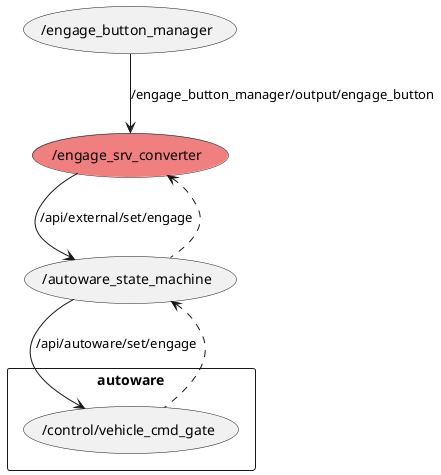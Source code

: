 @startuml

usecase "/engage_button_manager"
usecase "/engage_srv_converter" #LightCoral
usecase "/autoware_state_machine"
rectangle "autoware" {
  usecase "/control/vehicle_cmd_gate"
}

(/engage_button_manager) --> (/engage_srv_converter) : /engage_button_manager/output/engage_button
(/engage_srv_converter) --> (/autoware_state_machine) : /api/external/set/engage
(/engage_srv_converter) <.. (/autoware_state_machine)
(/autoware_state_machine) --> (/control/vehicle_cmd_gate) : /api/autoware/set/engage
(/autoware_state_machine) <.. (/control/vehicle_cmd_gate)
@enduml
